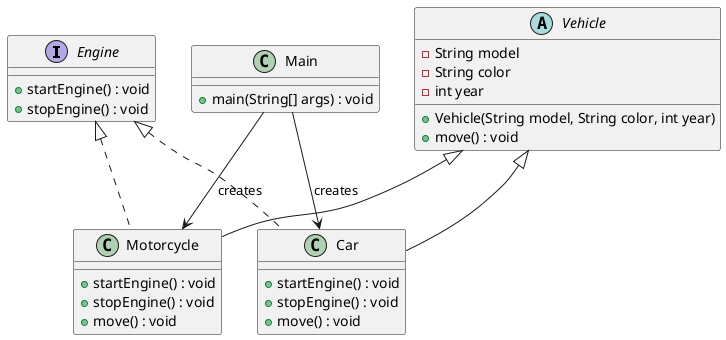 @startuml soal.puml
interface Engine {
    + startEngine() : void
    + stopEngine() : void
}

abstract class Vehicle {
    - String model
    - String color
    - int year
    + Vehicle(String model, String color, int year)
    + move() : void
}

class Car {
    + startEngine() : void
    + stopEngine() : void
    + move() : void
}

class Motorcycle {
    + startEngine() : void
    + stopEngine() : void
    + move() : void
}

class Main {
    + main(String[] args) : void
}

Vehicle <|-- Car
Vehicle <|-- Motorcycle
Engine <|.. Car
Engine <|.. Motorcycle

Main --> Car : creates
Main --> Motorcycle : creates

@enduml
